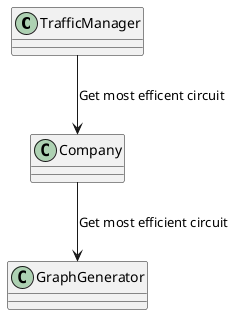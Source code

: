 @startuml
'https://plantuml.com/class-diagram

class TrafficManager{
}

class Company {

}

class GraphGenerator{
}

TrafficManager --> Company : Get most efficent circuit
Company --> GraphGenerator : Get most efficient circuit




@enduml